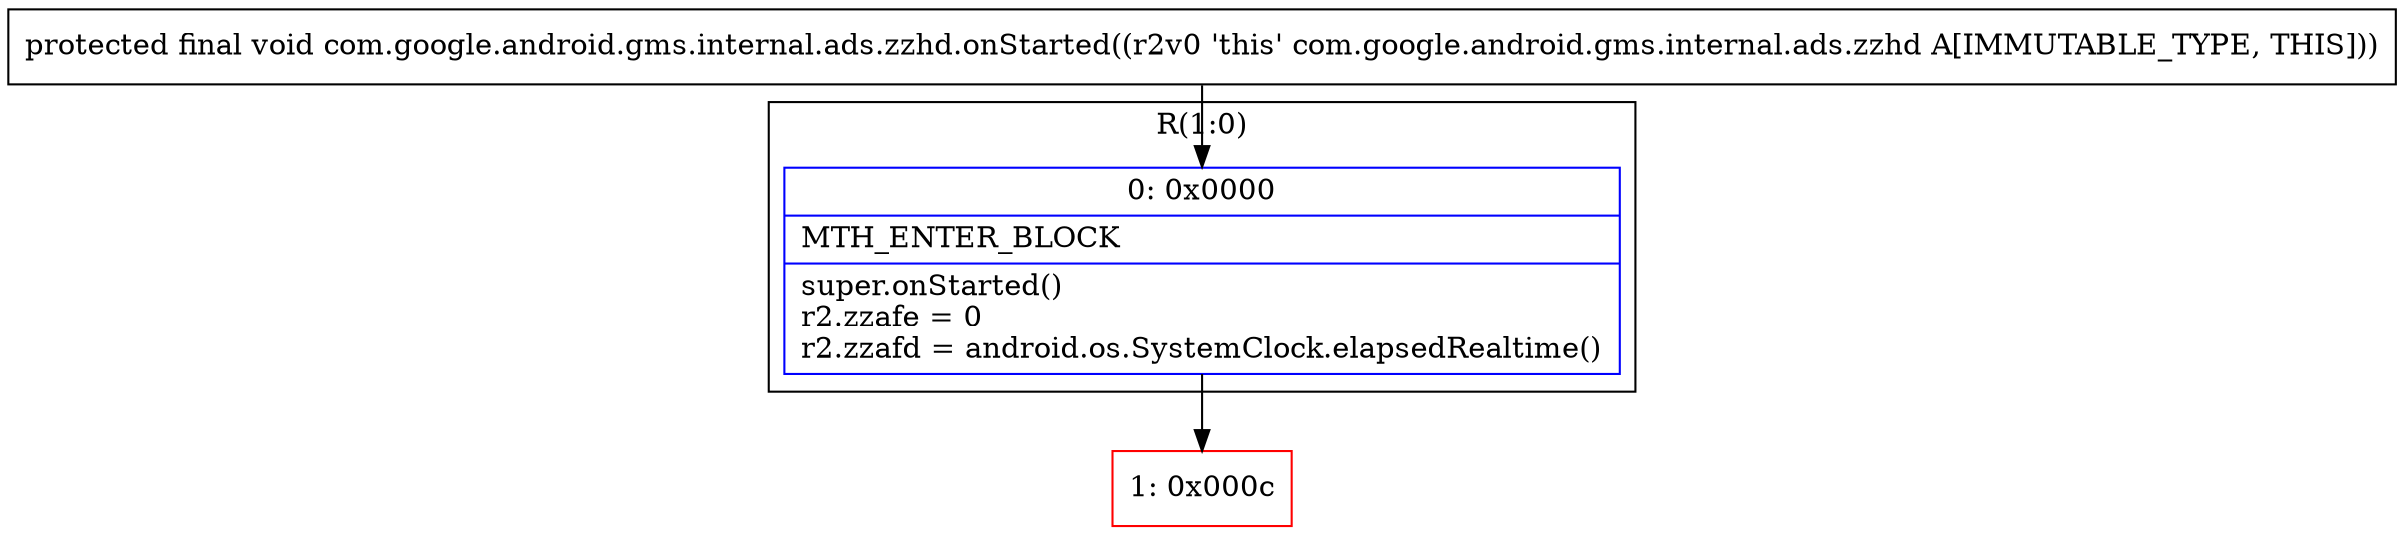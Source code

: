 digraph "CFG forcom.google.android.gms.internal.ads.zzhd.onStarted()V" {
subgraph cluster_Region_1558044471 {
label = "R(1:0)";
node [shape=record,color=blue];
Node_0 [shape=record,label="{0\:\ 0x0000|MTH_ENTER_BLOCK\l|super.onStarted()\lr2.zzafe = 0\lr2.zzafd = android.os.SystemClock.elapsedRealtime()\l}"];
}
Node_1 [shape=record,color=red,label="{1\:\ 0x000c}"];
MethodNode[shape=record,label="{protected final void com.google.android.gms.internal.ads.zzhd.onStarted((r2v0 'this' com.google.android.gms.internal.ads.zzhd A[IMMUTABLE_TYPE, THIS])) }"];
MethodNode -> Node_0;
Node_0 -> Node_1;
}

